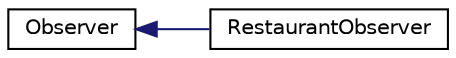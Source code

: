digraph "Graphical Class Hierarchy"
{
 // LATEX_PDF_SIZE
  edge [fontname="Helvetica",fontsize="10",labelfontname="Helvetica",labelfontsize="10"];
  node [fontname="Helvetica",fontsize="10",shape=record];
  rankdir="LR";
  Node0 [label="Observer",height=0.2,width=0.4,color="black", fillcolor="white", style="filled",URL="$classObserver.html",tooltip="The Observer class is an abstract class that defines the interface for objects that should be notifie..."];
  Node0 -> Node1 [dir="back",color="midnightblue",fontsize="10",style="solid",fontname="Helvetica"];
  Node1 [label="RestaurantObserver",height=0.2,width=0.4,color="black", fillcolor="white", style="filled",URL="$classRestaurantObserver.html",tooltip="The RestaurantObserver class is a concrete Observer that observes changes in the Inventory and update..."];
}
